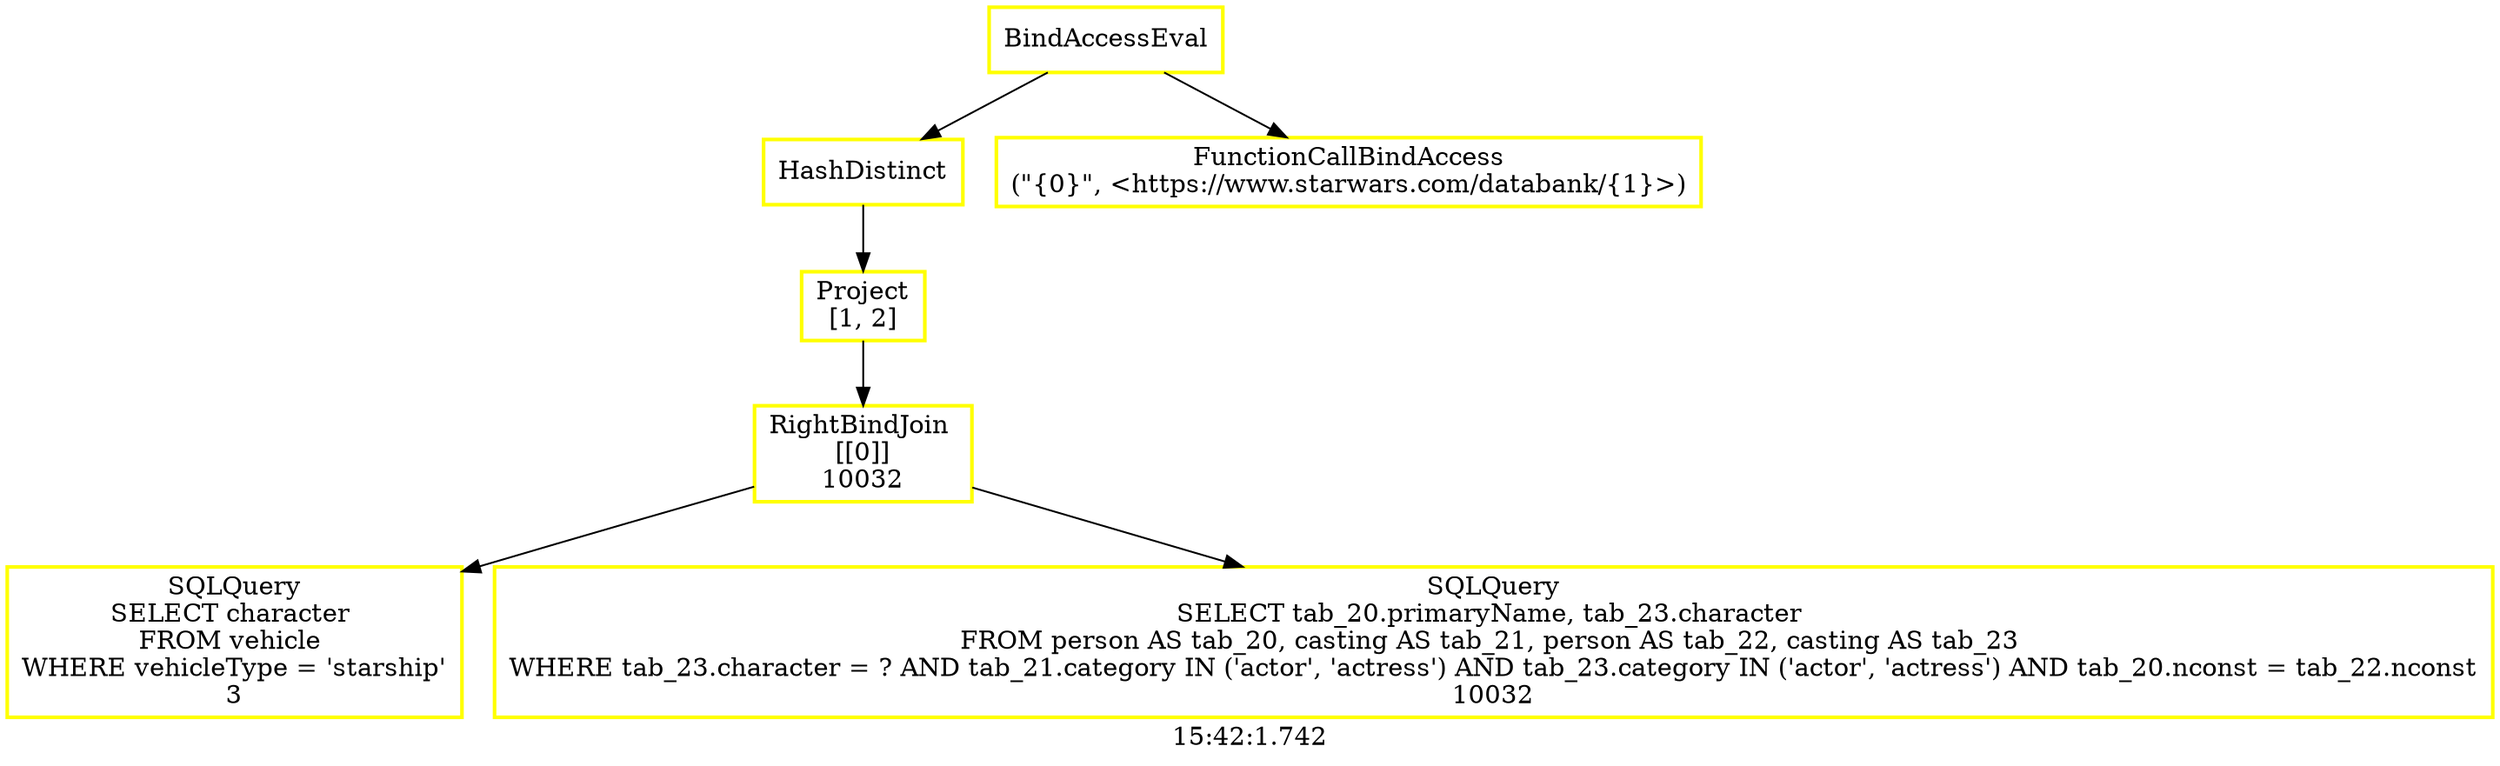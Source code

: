 digraph  g{ graph[label = "15:42:1.742"]
node [shape=rectangle, color=black, fontcolor=black, style=bold] edge [color=black] 0 [label="BindAccessEval", color = yellow] ; 
1 [label="HashDistinct", color = yellow] ; 
0 -> 1 ; 
2 [label="Project
[1, 2]", color = yellow] ; 
1 -> 2 ; 
3 [label="RightBindJoin 
[[0]]
10032", color = yellow] ; 
2 -> 3 ; 
4 [label="SQLQuery
SELECT character 
FROM vehicle 
WHERE vehicleType = 'starship'
3", color = yellow] ; 
3 -> 4 ; 
5 [label="SQLQuery
SELECT tab_20.primaryName, tab_23.character 
FROM person AS tab_20, casting AS tab_21, person AS tab_22, casting AS tab_23 
WHERE tab_23.character = ? AND tab_21.category IN ('actor', 'actress') AND tab_23.category IN ('actor', 'actress') AND tab_20.nconst = tab_22.nconst
10032", color = yellow] ; 
3 -> 5 ; 
6 [label="FunctionCallBindAccess
(\"{0}\", <https://www.starwars.com/databank/{1}>)", color = yellow] ; 
0 -> 6 ; 
}

